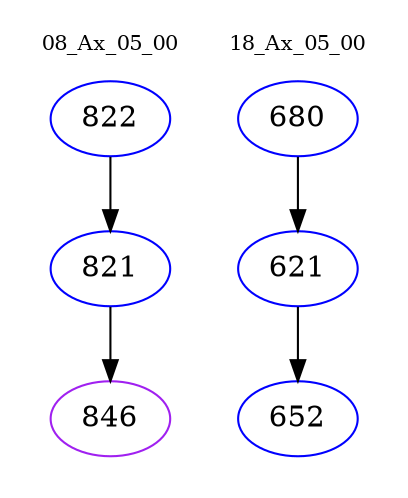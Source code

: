 digraph{
subgraph cluster_0 {
color = white
label = "08_Ax_05_00";
fontsize=10;
T0_822 [label="822", color="blue"]
T0_822 -> T0_821 [color="black"]
T0_821 [label="821", color="blue"]
T0_821 -> T0_846 [color="black"]
T0_846 [label="846", color="purple"]
}
subgraph cluster_1 {
color = white
label = "18_Ax_05_00";
fontsize=10;
T1_680 [label="680", color="blue"]
T1_680 -> T1_621 [color="black"]
T1_621 [label="621", color="blue"]
T1_621 -> T1_652 [color="black"]
T1_652 [label="652", color="blue"]
}
}
